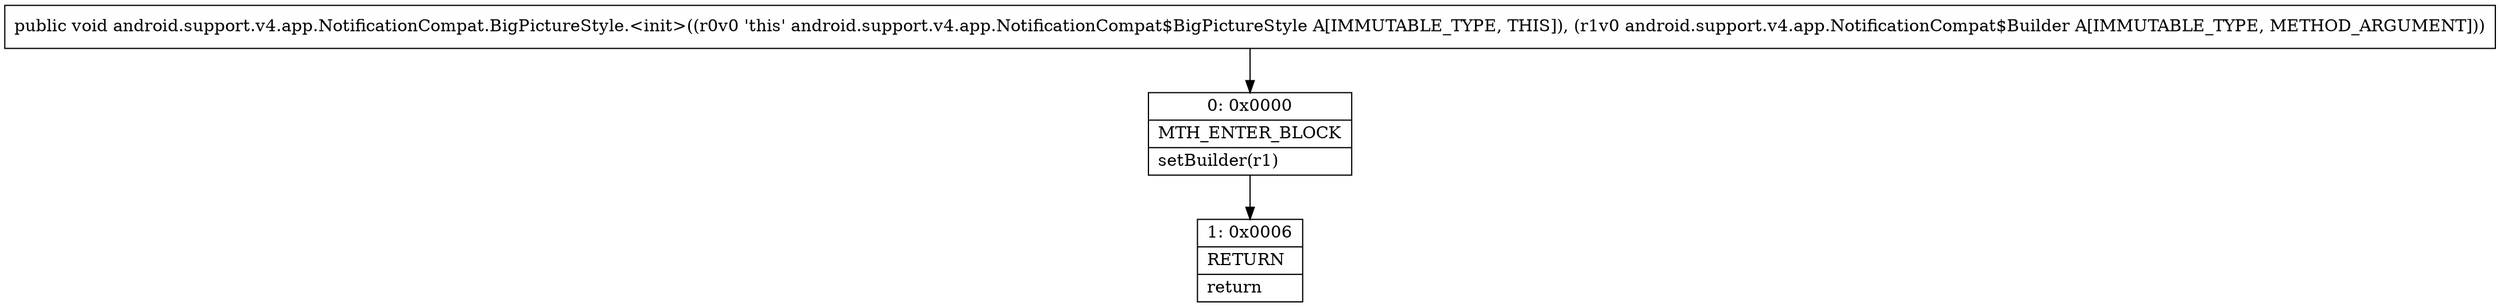 digraph "CFG forandroid.support.v4.app.NotificationCompat.BigPictureStyle.\<init\>(Landroid\/support\/v4\/app\/NotificationCompat$Builder;)V" {
Node_0 [shape=record,label="{0\:\ 0x0000|MTH_ENTER_BLOCK\l|setBuilder(r1)\l}"];
Node_1 [shape=record,label="{1\:\ 0x0006|RETURN\l|return\l}"];
MethodNode[shape=record,label="{public void android.support.v4.app.NotificationCompat.BigPictureStyle.\<init\>((r0v0 'this' android.support.v4.app.NotificationCompat$BigPictureStyle A[IMMUTABLE_TYPE, THIS]), (r1v0 android.support.v4.app.NotificationCompat$Builder A[IMMUTABLE_TYPE, METHOD_ARGUMENT])) }"];
MethodNode -> Node_0;
Node_0 -> Node_1;
}

